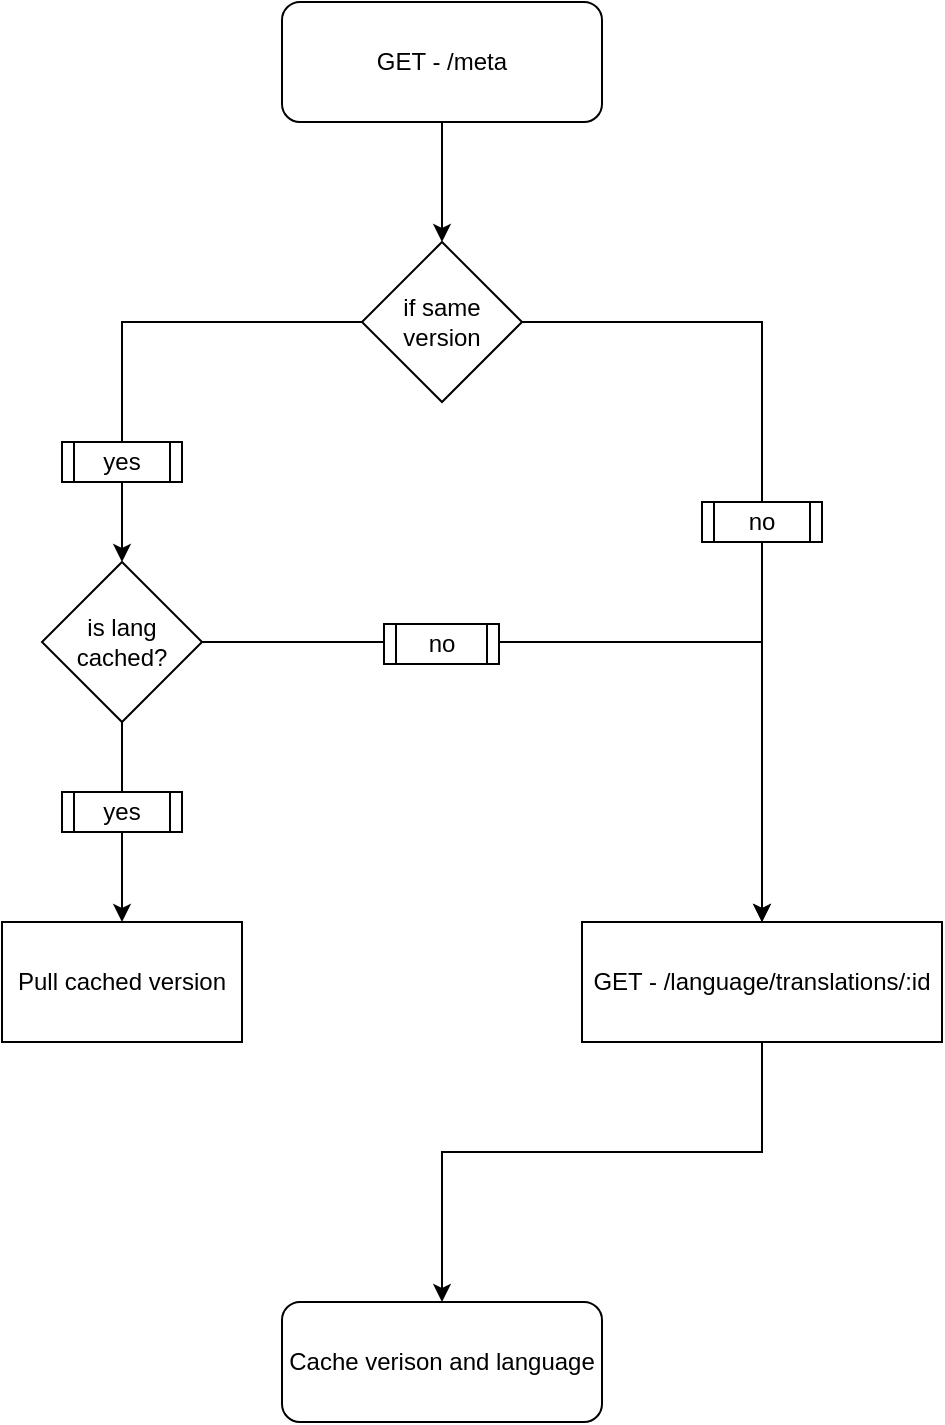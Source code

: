 <mxfile version="22.0.8" type="github">
  <diagram name="Page-1" id="PE3qTLpv-Fyfkt1PB4lq">
    <mxGraphModel dx="880" dy="426" grid="1" gridSize="10" guides="1" tooltips="1" connect="1" arrows="1" fold="1" page="1" pageScale="1" pageWidth="850" pageHeight="1100" math="0" shadow="0">
      <root>
        <mxCell id="0" />
        <mxCell id="1" parent="0" />
        <mxCell id="5KSFPB9_m-m947C3BJYy-2" style="edgeStyle=orthogonalEdgeStyle;rounded=0;orthogonalLoop=1;jettySize=auto;html=1;exitX=0.5;exitY=1;exitDx=0;exitDy=0;" edge="1" parent="1" source="5KSFPB9_m-m947C3BJYy-3" target="5KSFPB9_m-m947C3BJYy-6">
          <mxGeometry relative="1" as="geometry" />
        </mxCell>
        <mxCell id="5KSFPB9_m-m947C3BJYy-3" value="GET - /meta" style="rounded=1;whiteSpace=wrap;html=1;" vertex="1" parent="1">
          <mxGeometry x="320" y="40" width="160" height="60" as="geometry" />
        </mxCell>
        <mxCell id="5KSFPB9_m-m947C3BJYy-20" style="edgeStyle=orthogonalEdgeStyle;rounded=0;orthogonalLoop=1;jettySize=auto;html=1;exitX=0;exitY=0.5;exitDx=0;exitDy=0;" edge="1" parent="1" source="5KSFPB9_m-m947C3BJYy-6" target="5KSFPB9_m-m947C3BJYy-10">
          <mxGeometry relative="1" as="geometry">
            <mxPoint x="240" y="320" as="targetPoint" />
          </mxGeometry>
        </mxCell>
        <mxCell id="5KSFPB9_m-m947C3BJYy-31" style="edgeStyle=orthogonalEdgeStyle;rounded=0;orthogonalLoop=1;jettySize=auto;html=1;exitX=1;exitY=0.5;exitDx=0;exitDy=0;entryX=0.5;entryY=0;entryDx=0;entryDy=0;" edge="1" parent="1" source="5KSFPB9_m-m947C3BJYy-6" target="5KSFPB9_m-m947C3BJYy-14">
          <mxGeometry relative="1" as="geometry" />
        </mxCell>
        <mxCell id="5KSFPB9_m-m947C3BJYy-6" value="if same version" style="rhombus;whiteSpace=wrap;html=1;" vertex="1" parent="1">
          <mxGeometry x="360" y="160" width="80" height="80" as="geometry" />
        </mxCell>
        <mxCell id="5KSFPB9_m-m947C3BJYy-21" style="edgeStyle=orthogonalEdgeStyle;rounded=0;orthogonalLoop=1;jettySize=auto;html=1;exitX=0.5;exitY=1;exitDx=0;exitDy=0;entryX=0.5;entryY=0;entryDx=0;entryDy=0;" edge="1" parent="1" source="5KSFPB9_m-m947C3BJYy-10" target="5KSFPB9_m-m947C3BJYy-12">
          <mxGeometry relative="1" as="geometry" />
        </mxCell>
        <mxCell id="5KSFPB9_m-m947C3BJYy-32" style="edgeStyle=orthogonalEdgeStyle;rounded=0;orthogonalLoop=1;jettySize=auto;html=1;exitX=1;exitY=0.5;exitDx=0;exitDy=0;entryX=0.5;entryY=0;entryDx=0;entryDy=0;" edge="1" parent="1" source="5KSFPB9_m-m947C3BJYy-10" target="5KSFPB9_m-m947C3BJYy-14">
          <mxGeometry relative="1" as="geometry" />
        </mxCell>
        <mxCell id="5KSFPB9_m-m947C3BJYy-10" value="is lang cached?" style="rhombus;whiteSpace=wrap;html=1;" vertex="1" parent="1">
          <mxGeometry x="200" y="320" width="80" height="80" as="geometry" />
        </mxCell>
        <mxCell id="5KSFPB9_m-m947C3BJYy-12" value="Pull cached version" style="rounded=0;whiteSpace=wrap;html=1;" vertex="1" parent="1">
          <mxGeometry x="180" y="500" width="120" height="60" as="geometry" />
        </mxCell>
        <mxCell id="5KSFPB9_m-m947C3BJYy-13" style="edgeStyle=orthogonalEdgeStyle;rounded=0;orthogonalLoop=1;jettySize=auto;html=1;exitX=0.5;exitY=1;exitDx=0;exitDy=0;" edge="1" parent="1" source="5KSFPB9_m-m947C3BJYy-14" target="5KSFPB9_m-m947C3BJYy-17">
          <mxGeometry relative="1" as="geometry">
            <Array as="points">
              <mxPoint x="560" y="540" />
              <mxPoint x="560" y="615" />
              <mxPoint x="400" y="615" />
            </Array>
          </mxGeometry>
        </mxCell>
        <mxCell id="5KSFPB9_m-m947C3BJYy-14" value="GET - /language/translations/:id" style="rounded=0;whiteSpace=wrap;html=1;" vertex="1" parent="1">
          <mxGeometry x="470" y="500" width="180" height="60" as="geometry" />
        </mxCell>
        <mxCell id="5KSFPB9_m-m947C3BJYy-17" value="Cache verison and language" style="rounded=1;whiteSpace=wrap;html=1;" vertex="1" parent="1">
          <mxGeometry x="320" y="690" width="160" height="60" as="geometry" />
        </mxCell>
        <mxCell id="5KSFPB9_m-m947C3BJYy-23" value="no" style="shape=process;whiteSpace=wrap;html=1;backgroundOutline=1;" vertex="1" parent="1">
          <mxGeometry x="530" y="290" width="60" height="20" as="geometry" />
        </mxCell>
        <mxCell id="5KSFPB9_m-m947C3BJYy-26" value="no" style="shape=process;whiteSpace=wrap;html=1;backgroundOutline=1;" vertex="1" parent="1">
          <mxGeometry x="371" y="351" width="57.5" height="20" as="geometry" />
        </mxCell>
        <mxCell id="5KSFPB9_m-m947C3BJYy-29" value="yes" style="shape=process;whiteSpace=wrap;html=1;backgroundOutline=1;" vertex="1" parent="1">
          <mxGeometry x="210" y="260" width="60" height="20" as="geometry" />
        </mxCell>
        <mxCell id="5KSFPB9_m-m947C3BJYy-30" value="yes" style="shape=process;whiteSpace=wrap;html=1;backgroundOutline=1;" vertex="1" parent="1">
          <mxGeometry x="210" y="435" width="60" height="20" as="geometry" />
        </mxCell>
      </root>
    </mxGraphModel>
  </diagram>
</mxfile>
